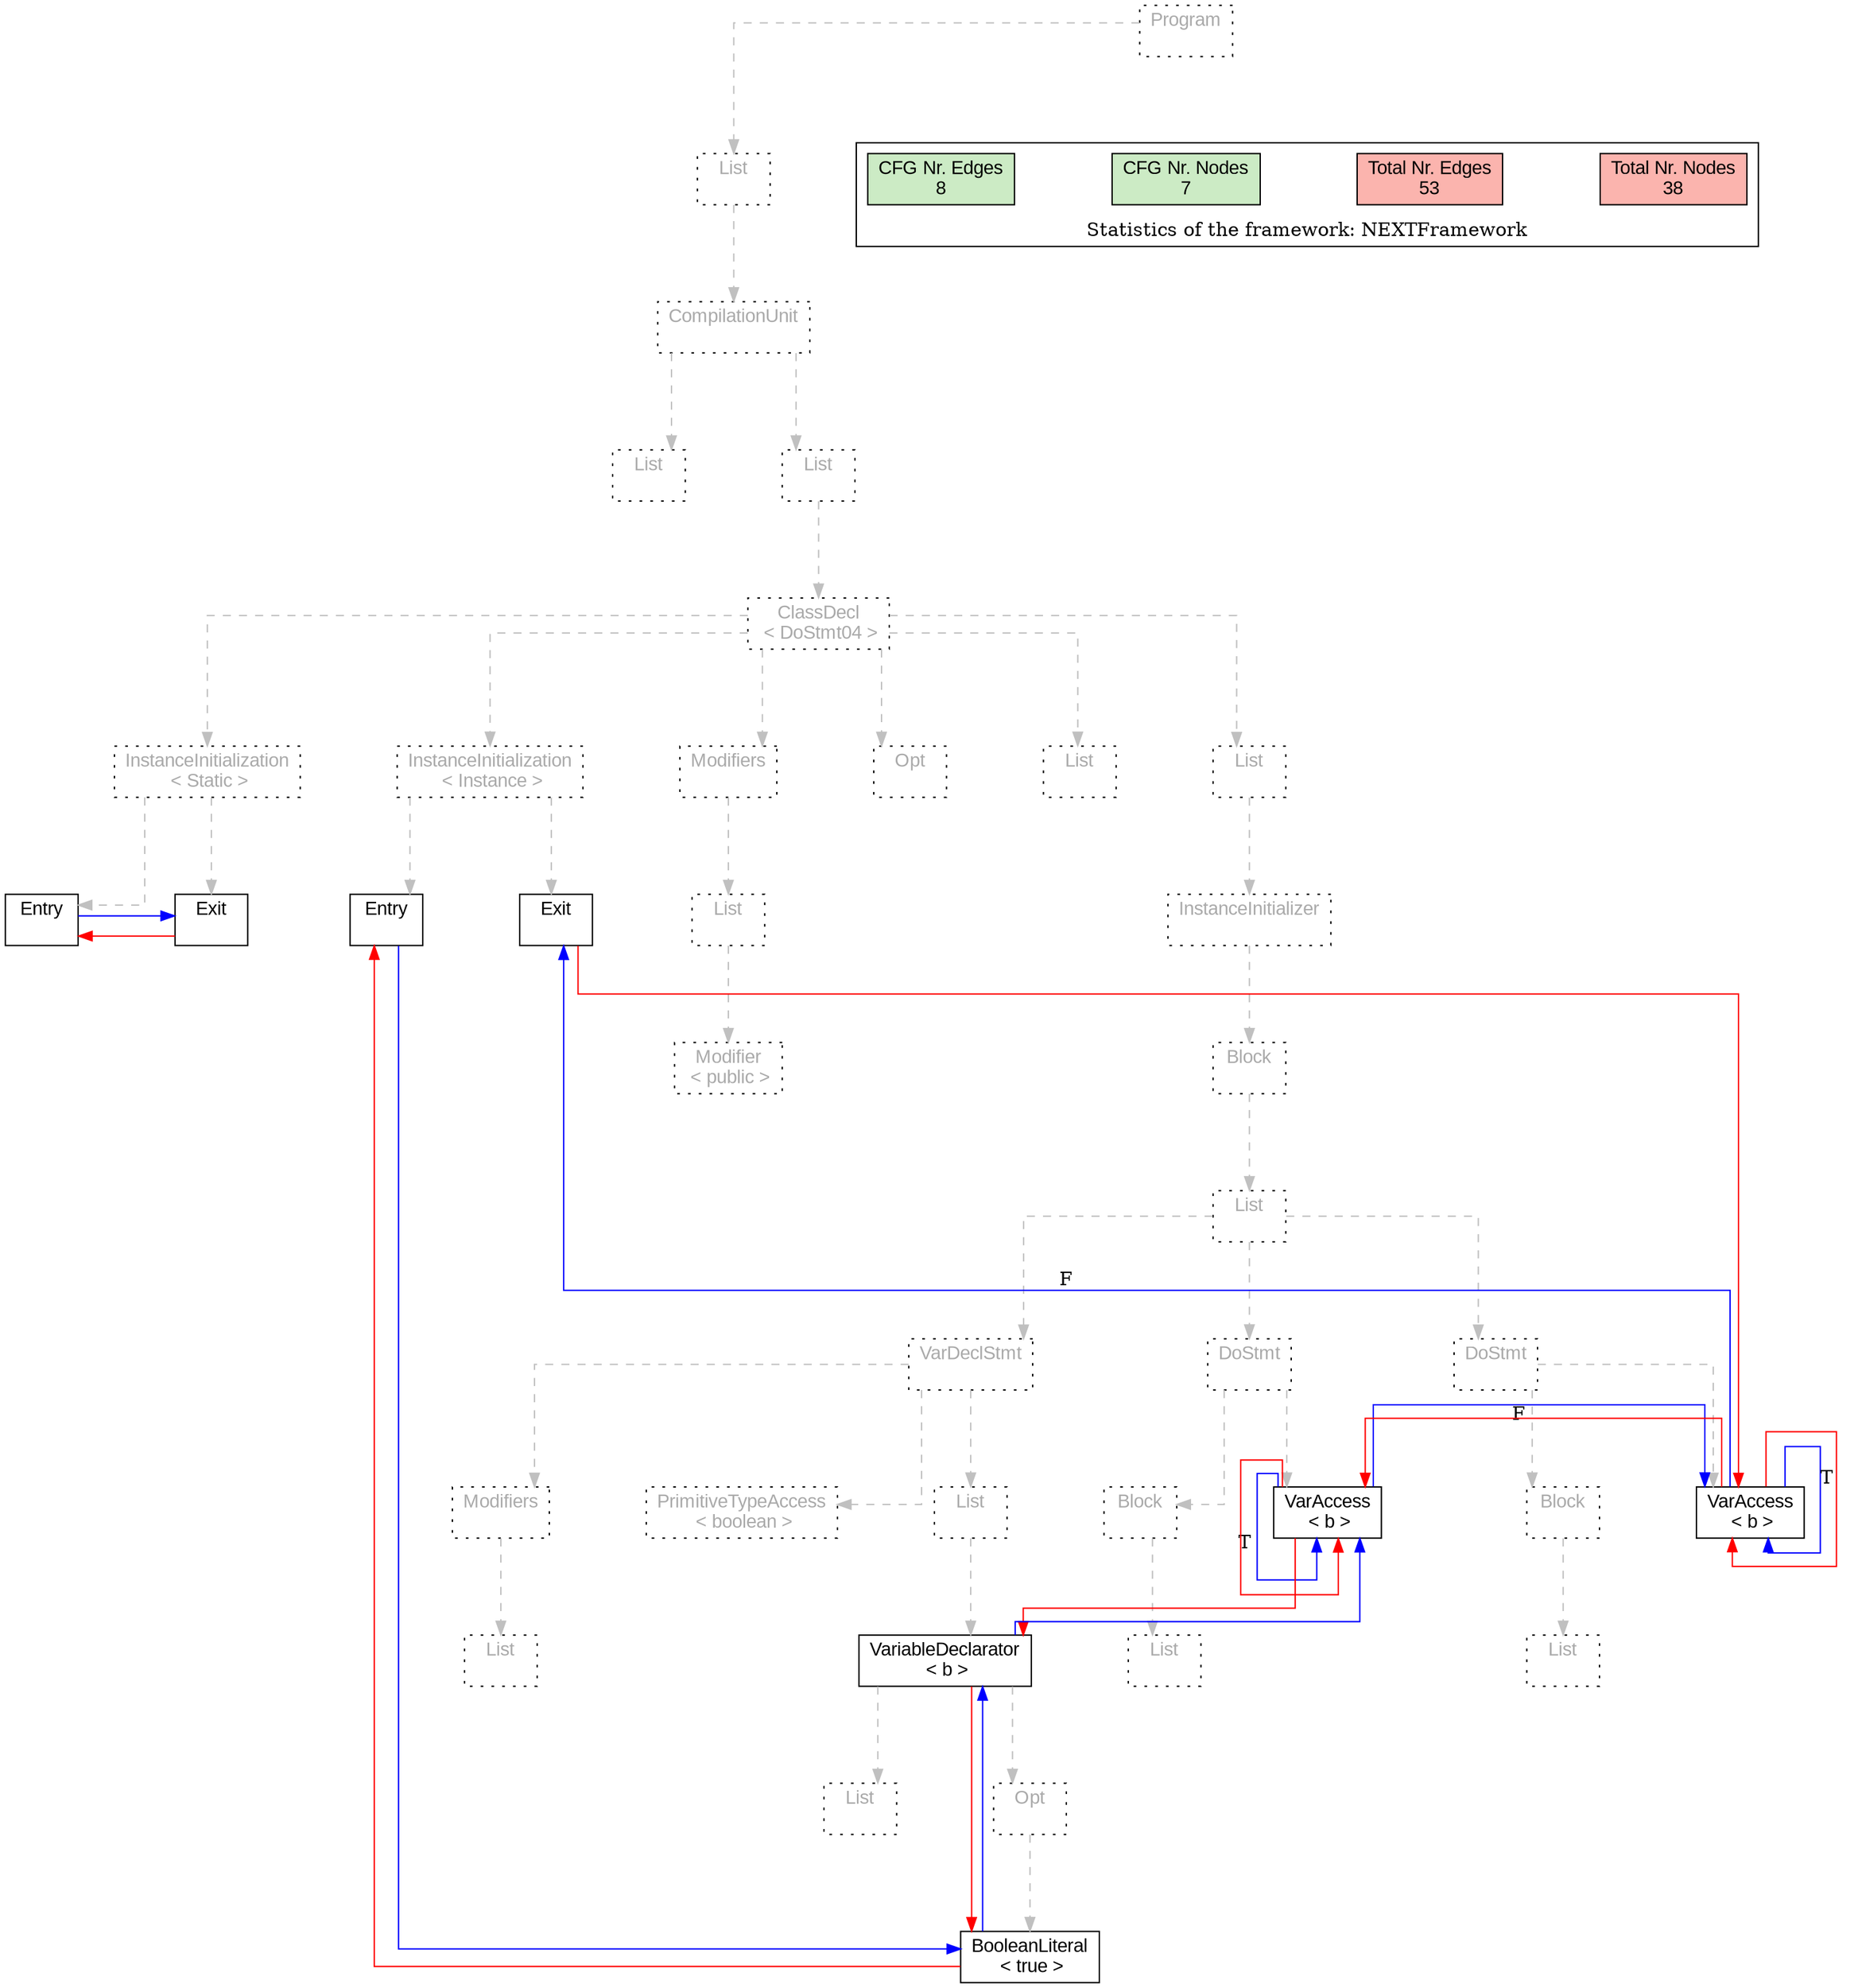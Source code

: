 digraph G {
graph [splines=ortho, nodesep="1", ranksep="1"]
node [shape=rect, fontname=Arial];
{ rank = same; "Program[0]"}
{ rank = same; "List[1]"}
{ rank = same; "CompilationUnit[2]"}
{ rank = same; "List[3]"; "List[4]"}
{ rank = same; "ClassDecl[5]"}
{ rank = same; "Modifiers[22]"; "Opt[25]"; "List[26]"; "List[27]"; "InstanceInitialization[6]"; "InstanceInitialization[14]"}
{ rank = same; "List[23]"; "InstanceInitializer[28]"; "Entry[7]"; "Exit[8]"; "Entry[15]"; "Exit[16]"}
{ rank = same; "Modifier[24]"; "Block[29]"}
{ rank = same; "List[30]"}
{ rank = same; "VarDeclStmt[31]"; "DoStmt[40]"; "DoStmt[44]"}
{ rank = same; "Modifiers[32]"; "PrimitiveTypeAccess[34]"; "List[35]"; "Block[41]"; "VarAccess[43]"; "Block[45]"; "VarAccess[47]"}
{ rank = same; "List[33]"; "VariableDeclarator[36]"; "List[42]"; "List[46]"}
{ rank = same; "List[37]"; "Opt[38]"}
{ rank = same; "BooleanLiteral[39]"}
"Program[0]" [label="Program\n ", style= dotted   fillcolor="#eeeeee" fontcolor="#aaaaaa"  ]
"List[1]" [label="List\n ", style= dotted   fillcolor="#eeeeee" fontcolor="#aaaaaa"  ]
"CompilationUnit[2]" [label="CompilationUnit\n ", style= dotted   fillcolor="#eeeeee" fontcolor="#aaaaaa"  ]
"List[3]" [label="List\n ", style= dotted   fillcolor="#eeeeee" fontcolor="#aaaaaa"  ]
"List[4]" [label="List\n ", style= dotted   fillcolor="#eeeeee" fontcolor="#aaaaaa"  ]
"ClassDecl[5]" [label="ClassDecl\n < DoStmt04 >", style= dotted   fillcolor="#eeeeee" fontcolor="#aaaaaa"  ]
"Modifiers[22]" [label="Modifiers\n ", style= dotted   fillcolor="#eeeeee" fontcolor="#aaaaaa"  ]
"List[23]" [label="List\n ", style= dotted   fillcolor="#eeeeee" fontcolor="#aaaaaa"  ]
"Modifier[24]" [label="Modifier\n < public >", style= dotted   fillcolor="#eeeeee" fontcolor="#aaaaaa"  ]
"Opt[25]" [label="Opt\n ", style= dotted   fillcolor="#eeeeee" fontcolor="#aaaaaa"  ]
"List[26]" [label="List\n ", style= dotted   fillcolor="#eeeeee" fontcolor="#aaaaaa"  ]
"List[27]" [label="List\n ", style= dotted   fillcolor="#eeeeee" fontcolor="#aaaaaa"  ]
"InstanceInitializer[28]" [label="InstanceInitializer\n ", style= dotted   fillcolor="#eeeeee" fontcolor="#aaaaaa"  ]
"Block[29]" [label="Block\n ", style= dotted   fillcolor="#eeeeee" fontcolor="#aaaaaa"  ]
"List[30]" [label="List\n ", style= dotted   fillcolor="#eeeeee" fontcolor="#aaaaaa"  ]
"VarDeclStmt[31]" [label="VarDeclStmt\n ", style= dotted   fillcolor="#eeeeee" fontcolor="#aaaaaa"  ]
"Modifiers[32]" [label="Modifiers\n ", style= dotted   fillcolor="#eeeeee" fontcolor="#aaaaaa"  ]
"List[33]" [label="List\n ", style= dotted   fillcolor="#eeeeee" fontcolor="#aaaaaa"  ]
"PrimitiveTypeAccess[34]" [label="PrimitiveTypeAccess\n < boolean >", style= dotted   fillcolor="#eeeeee" fontcolor="#aaaaaa"  ]
"List[35]" [label="List\n ", style= dotted   fillcolor="#eeeeee" fontcolor="#aaaaaa"  ]
"VariableDeclarator[36]" [label="VariableDeclarator\n < b >", fillcolor=white   style=filled  ]
"List[37]" [label="List\n ", style= dotted   fillcolor="#eeeeee" fontcolor="#aaaaaa"  ]
"Opt[38]" [label="Opt\n ", style= dotted   fillcolor="#eeeeee" fontcolor="#aaaaaa"  ]
"BooleanLiteral[39]" [label="BooleanLiteral\n < true >", fillcolor=white   style=filled  ]
"DoStmt[40]" [label="DoStmt\n ", style= dotted   fillcolor="#eeeeee" fontcolor="#aaaaaa"  ]
"Block[41]" [label="Block\n ", style= dotted   fillcolor="#eeeeee" fontcolor="#aaaaaa"  ]
"List[42]" [label="List\n ", style= dotted   fillcolor="#eeeeee" fontcolor="#aaaaaa"  ]
"VarAccess[43]" [label="VarAccess\n < b >", fillcolor=white   style=filled  ]
"DoStmt[44]" [label="DoStmt\n ", style= dotted   fillcolor="#eeeeee" fontcolor="#aaaaaa"  ]
"Block[45]" [label="Block\n ", style= dotted   fillcolor="#eeeeee" fontcolor="#aaaaaa"  ]
"List[46]" [label="List\n ", style= dotted   fillcolor="#eeeeee" fontcolor="#aaaaaa"  ]
"VarAccess[47]" [label="VarAccess\n < b >", fillcolor=white   style=filled  ]
"InstanceInitialization[6]" [label="InstanceInitialization\n < Instance >", style= dotted   fillcolor="#eeeeee" fontcolor="#aaaaaa"  ]
"Entry[7]" [label="Entry\n ", fillcolor=white   style=filled  ]
"Exit[8]" [label="Exit\n ", fillcolor=white   style=filled  ]
"InstanceInitialization[14]" [label="InstanceInitialization\n < Static >", style= dotted   fillcolor="#eeeeee" fontcolor="#aaaaaa"  ]
"Entry[15]" [label="Entry\n ", fillcolor=white   style=filled  ]
"Exit[16]" [label="Exit\n ", fillcolor=white   style=filled  ]
"CompilationUnit[2]" -> "List[3]" [style=dashed, color=gray]
"List[23]" -> "Modifier[24]" [style=dashed, color=gray]
"Modifiers[22]" -> "List[23]" [style=dashed, color=gray]
"ClassDecl[5]" -> "Modifiers[22]" [style=dashed, color=gray]
"ClassDecl[5]" -> "Opt[25]" [style=dashed, color=gray]
"ClassDecl[5]" -> "List[26]" [style=dashed, color=gray]
"Modifiers[32]" -> "List[33]" [style=dashed, color=gray]
"VarDeclStmt[31]" -> "Modifiers[32]" [style=dashed, color=gray]
"VarDeclStmt[31]" -> "PrimitiveTypeAccess[34]" [style=dashed, color=gray]
"VariableDeclarator[36]" -> "List[37]" [style=dashed, color=gray]
"Opt[38]" -> "BooleanLiteral[39]" [style=dashed, color=gray]
"VariableDeclarator[36]" -> "Opt[38]" [style=dashed, color=gray]
"List[35]" -> "VariableDeclarator[36]" [style=dashed, color=gray]
"VarDeclStmt[31]" -> "List[35]" [style=dashed, color=gray]
"List[30]" -> "VarDeclStmt[31]" [style=dashed, color=gray]
"Block[41]" -> "List[42]" [style=dashed, color=gray]
"DoStmt[40]" -> "Block[41]" [style=dashed, color=gray]
"DoStmt[40]" -> "VarAccess[43]" [style=dashed, color=gray]
"List[30]" -> "DoStmt[40]" [style=dashed, color=gray]
"Block[45]" -> "List[46]" [style=dashed, color=gray]
"DoStmt[44]" -> "Block[45]" [style=dashed, color=gray]
"DoStmt[44]" -> "VarAccess[47]" [style=dashed, color=gray]
"List[30]" -> "DoStmt[44]" [style=dashed, color=gray]
"Block[29]" -> "List[30]" [style=dashed, color=gray]
"InstanceInitializer[28]" -> "Block[29]" [style=dashed, color=gray]
"List[27]" -> "InstanceInitializer[28]" [style=dashed, color=gray]
"ClassDecl[5]" -> "List[27]" [style=dashed, color=gray]
"InstanceInitialization[6]" -> "Entry[7]" [style=dashed, color=gray]
"InstanceInitialization[6]" -> "Exit[8]" [style=dashed, color=gray]
"InstanceInitialization[14]" -> "Entry[15]" [style=dashed, color=gray]
"InstanceInitialization[14]" -> "Exit[16]" [style=dashed, color=gray]
"ClassDecl[5]" -> "InstanceInitialization[6]" [style=dashed, color=gray]
"ClassDecl[5]" -> "InstanceInitialization[14]" [style=dashed, color=gray]
"List[4]" -> "ClassDecl[5]" [style=dashed, color=gray]
"CompilationUnit[2]" -> "List[4]" [style=dashed, color=gray]
"List[1]" -> "CompilationUnit[2]" [style=dashed, color=gray]
"Program[0]" -> "List[1]" [style=dashed, color=gray]
"Exit[16]" -> "Entry[15]" [color=red, constraint=false]
"Entry[15]" -> "Exit[16]" [color=blue, constraint=false, xlabel=" "] 
"Exit[8]" -> "VarAccess[47]" [color=red, constraint=false]
"VarAccess[47]" -> "VarAccess[47]" [color=blue, constraint=false, xlabel="T "] 
"VarAccess[47]" -> "Exit[8]" [color=blue, constraint=false, xlabel="F "] 
"VarAccess[47]" -> "VarAccess[43]" [color=red, constraint=false]
"VarAccess[47]" -> "VarAccess[47]" [color=red, constraint=false]
"VarAccess[43]" -> "VarAccess[43]" [color=blue, constraint=false, xlabel="T "] 
"VarAccess[43]" -> "VarAccess[47]" [color=blue, constraint=false, xlabel="F "] 
"VarAccess[43]" -> "VariableDeclarator[36]" [color=red, constraint=false]
"VarAccess[43]" -> "VarAccess[43]" [color=red, constraint=false]
"VariableDeclarator[36]" -> "VarAccess[43]" [color=blue, constraint=false, xlabel=" "] 
"VariableDeclarator[36]" -> "BooleanLiteral[39]" [color=red, constraint=false]
"BooleanLiteral[39]" -> "VariableDeclarator[36]" [color=blue, constraint=false, xlabel=" "] 
"BooleanLiteral[39]" -> "Entry[7]" [color=red, constraint=false]
"Entry[7]" -> "BooleanLiteral[39]" [color=blue, constraint=false, xlabel=" "] 
"List[3]" -> "List[4]" [style=invis]
"InstanceInitialization[14]" -> "InstanceInitialization[6]" -> "Modifiers[22]" -> "Opt[25]" -> "List[26]" -> "List[27]" [style=invis]
"VarDeclStmt[31]" -> "DoStmt[40]" -> "DoStmt[44]" [style=invis]
"Modifiers[32]" -> "PrimitiveTypeAccess[34]" -> "List[35]" [style=invis]
"List[37]" -> "Opt[38]" [style=invis]
"Block[41]" -> "VarAccess[43]" [style=invis]
"Block[45]" -> "VarAccess[47]" [style=invis]
"Entry[7]" -> "Exit[8]" [style=invis]
"Entry[15]" -> "Exit[16]" [style=invis]

subgraph cluster_legend {
{node [style=filled, fillcolor=1, colorscheme="pastel13"]
Nodes [label="Total Nr. Nodes
38", fillcolor=1]
Edges [label="Total Nr. Edges
53", fillcolor=1]
NodesCFG [label="CFG Nr. Nodes
7", fillcolor=3]
EdgesCFG [label="CFG Nr. Edges
8", fillcolor=3]
Nodes-> "Program[0]" -> NodesCFG  [style="invis"]
Edges -> "Program[0]" ->EdgesCFG [style="invis"]}
label = "Statistics of the framework: NEXTFramework"
style="solid"
ranksep=0.05
nodesep=0.01
labelloc = b
len=2
}}